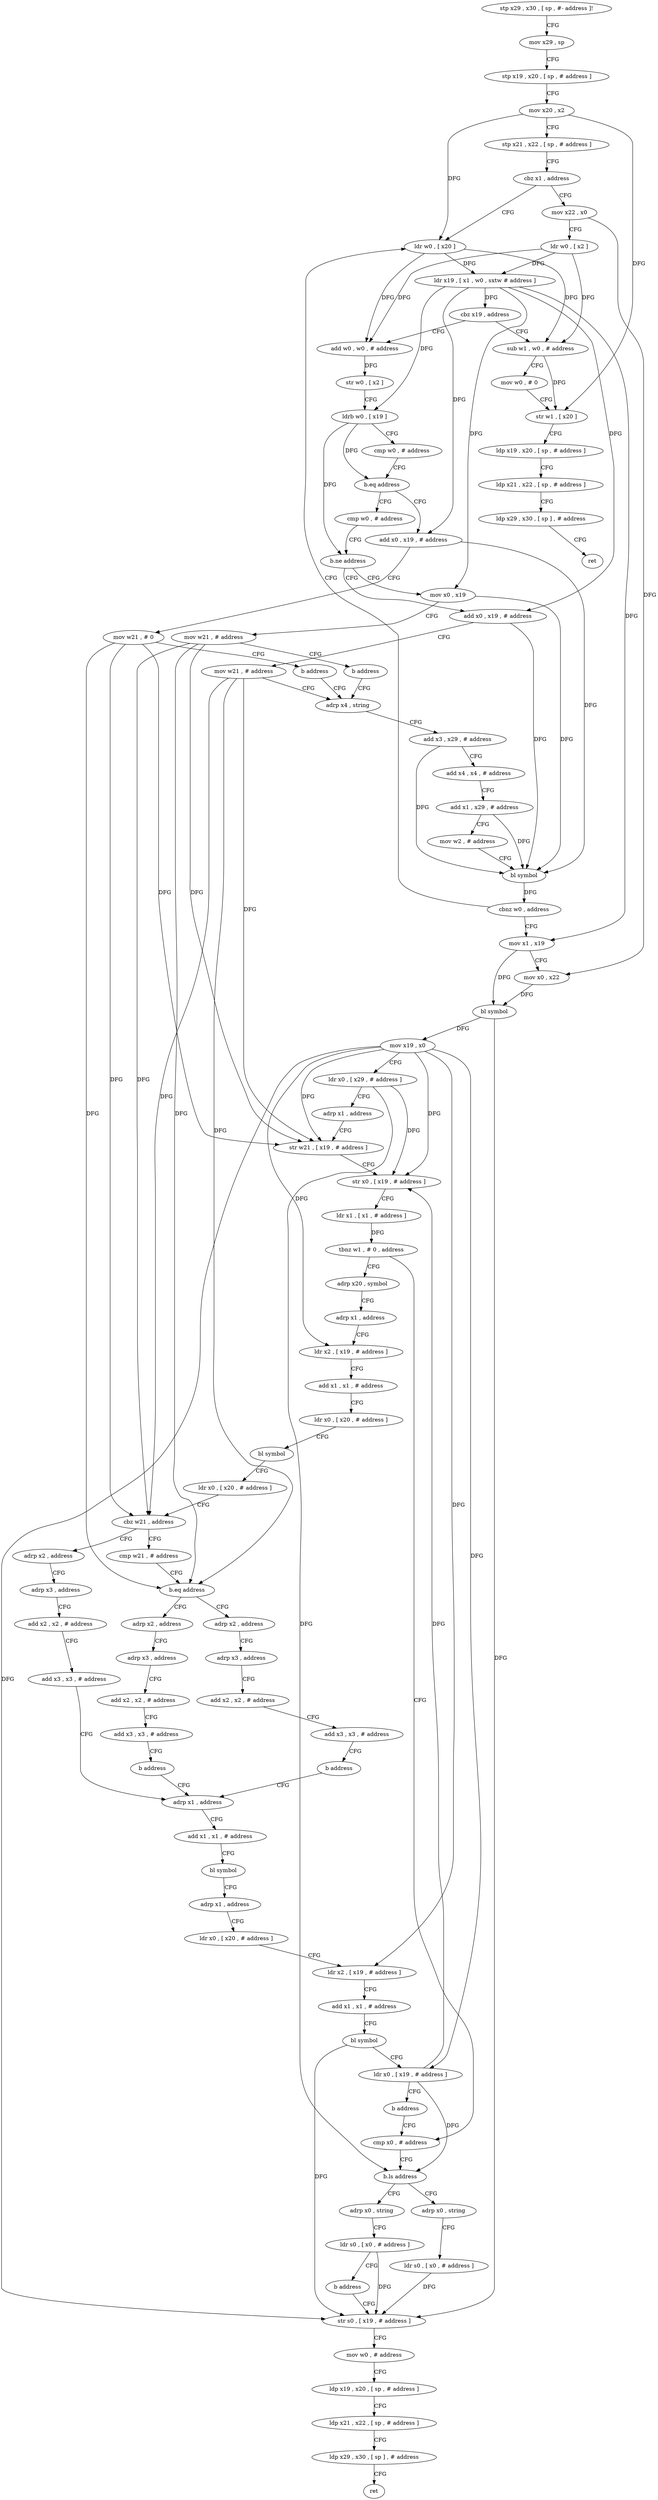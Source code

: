digraph "func" {
"4274912" [label = "stp x29 , x30 , [ sp , #- address ]!" ]
"4274916" [label = "mov x29 , sp" ]
"4274920" [label = "stp x19 , x20 , [ sp , # address ]" ]
"4274924" [label = "mov x20 , x2" ]
"4274928" [label = "stp x21 , x22 , [ sp , # address ]" ]
"4274932" [label = "cbz x1 , address" ]
"4275128" [label = "ldr w0 , [ x20 ]" ]
"4274936" [label = "mov x22 , x0" ]
"4275132" [label = "sub w1 , w0 , # address" ]
"4274940" [label = "ldr w0 , [ x2 ]" ]
"4274944" [label = "ldr x19 , [ x1 , w0 , sxtw # address ]" ]
"4274948" [label = "cbz x19 , address" ]
"4274952" [label = "add w0 , w0 , # address" ]
"4275136" [label = "mov w0 , # 0" ]
"4275140" [label = "str w1 , [ x20 ]" ]
"4275144" [label = "ldp x19 , x20 , [ sp , # address ]" ]
"4275148" [label = "ldp x21 , x22 , [ sp , # address ]" ]
"4275152" [label = "ldp x29 , x30 , [ sp ] , # address" ]
"4275156" [label = "ret" ]
"4274956" [label = "str w0 , [ x2 ]" ]
"4274960" [label = "ldrb w0 , [ x19 ]" ]
"4274964" [label = "cmp w0 , # address" ]
"4274968" [label = "b.eq address" ]
"4275096" [label = "add x0 , x19 , # address" ]
"4274972" [label = "cmp w0 , # address" ]
"4275100" [label = "mov w21 , # 0" ]
"4275104" [label = "b address" ]
"4274988" [label = "adrp x4 , string" ]
"4274976" [label = "b.ne address" ]
"4275224" [label = "mov x0 , x19" ]
"4274980" [label = "add x0 , x19 , # address" ]
"4274992" [label = "add x3 , x29 , # address" ]
"4274996" [label = "add x4 , x4 , # address" ]
"4275000" [label = "add x1 , x29 , # address" ]
"4275004" [label = "mov w2 , # address" ]
"4275008" [label = "bl symbol" ]
"4275012" [label = "cbnz w0 , address" ]
"4275016" [label = "mov x1 , x19" ]
"4275228" [label = "mov w21 , # address" ]
"4275232" [label = "b address" ]
"4274984" [label = "mov w21 , # address" ]
"4275020" [label = "mov x0 , x22" ]
"4275024" [label = "bl symbol" ]
"4275028" [label = "mov x19 , x0" ]
"4275032" [label = "ldr x0 , [ x29 , # address ]" ]
"4275036" [label = "adrp x1 , address" ]
"4275040" [label = "str w21 , [ x19 , # address ]" ]
"4275044" [label = "str x0 , [ x19 , # address ]" ]
"4275048" [label = "ldr x1 , [ x1 , # address ]" ]
"4275052" [label = "tbnz w1 , # 0 , address" ]
"4275160" [label = "adrp x20 , symbol" ]
"4275056" [label = "cmp x0 , # address" ]
"4275164" [label = "adrp x1 , address" ]
"4275168" [label = "ldr x2 , [ x19 , # address ]" ]
"4275172" [label = "add x1 , x1 , # address" ]
"4275176" [label = "ldr x0 , [ x20 , # address ]" ]
"4275180" [label = "bl symbol" ]
"4275184" [label = "ldr x0 , [ x20 , # address ]" ]
"4275188" [label = "cbz w21 , address" ]
"4275240" [label = "adrp x2 , address" ]
"4275192" [label = "cmp w21 , # address" ]
"4275060" [label = "b.ls address" ]
"4275112" [label = "adrp x0 , string" ]
"4275064" [label = "adrp x0 , string" ]
"4275244" [label = "adrp x3 , address" ]
"4275248" [label = "add x2 , x2 , # address" ]
"4275252" [label = "add x3 , x3 , # address" ]
"4275256" [label = "adrp x1 , address" ]
"4275196" [label = "b.eq address" ]
"4275296" [label = "adrp x2 , address" ]
"4275200" [label = "adrp x2 , address" ]
"4275116" [label = "ldr s0 , [ x0 , # address ]" ]
"4275120" [label = "b address" ]
"4275072" [label = "str s0 , [ x19 , # address ]" ]
"4275068" [label = "ldr s0 , [ x0 , # address ]" ]
"4275300" [label = "adrp x3 , address" ]
"4275304" [label = "add x2 , x2 , # address" ]
"4275308" [label = "add x3 , x3 , # address" ]
"4275312" [label = "b address" ]
"4275204" [label = "adrp x3 , address" ]
"4275208" [label = "add x2 , x2 , # address" ]
"4275212" [label = "add x3 , x3 , # address" ]
"4275216" [label = "b address" ]
"4275076" [label = "mov w0 , # address" ]
"4275080" [label = "ldp x19 , x20 , [ sp , # address ]" ]
"4275084" [label = "ldp x21 , x22 , [ sp , # address ]" ]
"4275088" [label = "ldp x29 , x30 , [ sp ] , # address" ]
"4275092" [label = "ret" ]
"4275260" [label = "add x1 , x1 , # address" ]
"4275264" [label = "bl symbol" ]
"4275268" [label = "adrp x1 , address" ]
"4275272" [label = "ldr x0 , [ x20 , # address ]" ]
"4275276" [label = "ldr x2 , [ x19 , # address ]" ]
"4275280" [label = "add x1 , x1 , # address" ]
"4275284" [label = "bl symbol" ]
"4275288" [label = "ldr x0 , [ x19 , # address ]" ]
"4275292" [label = "b address" ]
"4274912" -> "4274916" [ label = "CFG" ]
"4274916" -> "4274920" [ label = "CFG" ]
"4274920" -> "4274924" [ label = "CFG" ]
"4274924" -> "4274928" [ label = "CFG" ]
"4274924" -> "4275128" [ label = "DFG" ]
"4274924" -> "4275140" [ label = "DFG" ]
"4274928" -> "4274932" [ label = "CFG" ]
"4274932" -> "4275128" [ label = "CFG" ]
"4274932" -> "4274936" [ label = "CFG" ]
"4275128" -> "4275132" [ label = "DFG" ]
"4275128" -> "4274944" [ label = "DFG" ]
"4275128" -> "4274952" [ label = "DFG" ]
"4274936" -> "4274940" [ label = "CFG" ]
"4274936" -> "4275020" [ label = "DFG" ]
"4275132" -> "4275136" [ label = "CFG" ]
"4275132" -> "4275140" [ label = "DFG" ]
"4274940" -> "4274944" [ label = "DFG" ]
"4274940" -> "4275132" [ label = "DFG" ]
"4274940" -> "4274952" [ label = "DFG" ]
"4274944" -> "4274948" [ label = "DFG" ]
"4274944" -> "4274960" [ label = "DFG" ]
"4274944" -> "4275096" [ label = "DFG" ]
"4274944" -> "4275224" [ label = "DFG" ]
"4274944" -> "4274980" [ label = "DFG" ]
"4274944" -> "4275016" [ label = "DFG" ]
"4274948" -> "4275132" [ label = "CFG" ]
"4274948" -> "4274952" [ label = "CFG" ]
"4274952" -> "4274956" [ label = "DFG" ]
"4275136" -> "4275140" [ label = "CFG" ]
"4275140" -> "4275144" [ label = "CFG" ]
"4275144" -> "4275148" [ label = "CFG" ]
"4275148" -> "4275152" [ label = "CFG" ]
"4275152" -> "4275156" [ label = "CFG" ]
"4274956" -> "4274960" [ label = "CFG" ]
"4274960" -> "4274964" [ label = "CFG" ]
"4274960" -> "4274968" [ label = "DFG" ]
"4274960" -> "4274976" [ label = "DFG" ]
"4274964" -> "4274968" [ label = "CFG" ]
"4274968" -> "4275096" [ label = "CFG" ]
"4274968" -> "4274972" [ label = "CFG" ]
"4275096" -> "4275100" [ label = "CFG" ]
"4275096" -> "4275008" [ label = "DFG" ]
"4274972" -> "4274976" [ label = "CFG" ]
"4275100" -> "4275104" [ label = "CFG" ]
"4275100" -> "4275040" [ label = "DFG" ]
"4275100" -> "4275188" [ label = "DFG" ]
"4275100" -> "4275196" [ label = "DFG" ]
"4275104" -> "4274988" [ label = "CFG" ]
"4274988" -> "4274992" [ label = "CFG" ]
"4274976" -> "4275224" [ label = "CFG" ]
"4274976" -> "4274980" [ label = "CFG" ]
"4275224" -> "4275228" [ label = "CFG" ]
"4275224" -> "4275008" [ label = "DFG" ]
"4274980" -> "4274984" [ label = "CFG" ]
"4274980" -> "4275008" [ label = "DFG" ]
"4274992" -> "4274996" [ label = "CFG" ]
"4274992" -> "4275008" [ label = "DFG" ]
"4274996" -> "4275000" [ label = "CFG" ]
"4275000" -> "4275004" [ label = "CFG" ]
"4275000" -> "4275008" [ label = "DFG" ]
"4275004" -> "4275008" [ label = "CFG" ]
"4275008" -> "4275012" [ label = "DFG" ]
"4275012" -> "4275128" [ label = "CFG" ]
"4275012" -> "4275016" [ label = "CFG" ]
"4275016" -> "4275020" [ label = "CFG" ]
"4275016" -> "4275024" [ label = "DFG" ]
"4275228" -> "4275232" [ label = "CFG" ]
"4275228" -> "4275040" [ label = "DFG" ]
"4275228" -> "4275188" [ label = "DFG" ]
"4275228" -> "4275196" [ label = "DFG" ]
"4275232" -> "4274988" [ label = "CFG" ]
"4274984" -> "4274988" [ label = "CFG" ]
"4274984" -> "4275040" [ label = "DFG" ]
"4274984" -> "4275188" [ label = "DFG" ]
"4274984" -> "4275196" [ label = "DFG" ]
"4275020" -> "4275024" [ label = "DFG" ]
"4275024" -> "4275028" [ label = "DFG" ]
"4275024" -> "4275072" [ label = "DFG" ]
"4275028" -> "4275032" [ label = "CFG" ]
"4275028" -> "4275040" [ label = "DFG" ]
"4275028" -> "4275044" [ label = "DFG" ]
"4275028" -> "4275168" [ label = "DFG" ]
"4275028" -> "4275276" [ label = "DFG" ]
"4275028" -> "4275288" [ label = "DFG" ]
"4275028" -> "4275072" [ label = "DFG" ]
"4275032" -> "4275036" [ label = "CFG" ]
"4275032" -> "4275044" [ label = "DFG" ]
"4275032" -> "4275060" [ label = "DFG" ]
"4275036" -> "4275040" [ label = "CFG" ]
"4275040" -> "4275044" [ label = "CFG" ]
"4275044" -> "4275048" [ label = "CFG" ]
"4275048" -> "4275052" [ label = "DFG" ]
"4275052" -> "4275160" [ label = "CFG" ]
"4275052" -> "4275056" [ label = "CFG" ]
"4275160" -> "4275164" [ label = "CFG" ]
"4275056" -> "4275060" [ label = "CFG" ]
"4275164" -> "4275168" [ label = "CFG" ]
"4275168" -> "4275172" [ label = "CFG" ]
"4275172" -> "4275176" [ label = "CFG" ]
"4275176" -> "4275180" [ label = "CFG" ]
"4275180" -> "4275184" [ label = "CFG" ]
"4275184" -> "4275188" [ label = "CFG" ]
"4275188" -> "4275240" [ label = "CFG" ]
"4275188" -> "4275192" [ label = "CFG" ]
"4275240" -> "4275244" [ label = "CFG" ]
"4275192" -> "4275196" [ label = "CFG" ]
"4275060" -> "4275112" [ label = "CFG" ]
"4275060" -> "4275064" [ label = "CFG" ]
"4275112" -> "4275116" [ label = "CFG" ]
"4275064" -> "4275068" [ label = "CFG" ]
"4275244" -> "4275248" [ label = "CFG" ]
"4275248" -> "4275252" [ label = "CFG" ]
"4275252" -> "4275256" [ label = "CFG" ]
"4275256" -> "4275260" [ label = "CFG" ]
"4275196" -> "4275296" [ label = "CFG" ]
"4275196" -> "4275200" [ label = "CFG" ]
"4275296" -> "4275300" [ label = "CFG" ]
"4275200" -> "4275204" [ label = "CFG" ]
"4275116" -> "4275120" [ label = "CFG" ]
"4275116" -> "4275072" [ label = "DFG" ]
"4275120" -> "4275072" [ label = "CFG" ]
"4275072" -> "4275076" [ label = "CFG" ]
"4275068" -> "4275072" [ label = "DFG" ]
"4275300" -> "4275304" [ label = "CFG" ]
"4275304" -> "4275308" [ label = "CFG" ]
"4275308" -> "4275312" [ label = "CFG" ]
"4275312" -> "4275256" [ label = "CFG" ]
"4275204" -> "4275208" [ label = "CFG" ]
"4275208" -> "4275212" [ label = "CFG" ]
"4275212" -> "4275216" [ label = "CFG" ]
"4275216" -> "4275256" [ label = "CFG" ]
"4275076" -> "4275080" [ label = "CFG" ]
"4275080" -> "4275084" [ label = "CFG" ]
"4275084" -> "4275088" [ label = "CFG" ]
"4275088" -> "4275092" [ label = "CFG" ]
"4275260" -> "4275264" [ label = "CFG" ]
"4275264" -> "4275268" [ label = "CFG" ]
"4275268" -> "4275272" [ label = "CFG" ]
"4275272" -> "4275276" [ label = "CFG" ]
"4275276" -> "4275280" [ label = "CFG" ]
"4275280" -> "4275284" [ label = "CFG" ]
"4275284" -> "4275288" [ label = "CFG" ]
"4275284" -> "4275072" [ label = "DFG" ]
"4275288" -> "4275292" [ label = "CFG" ]
"4275288" -> "4275044" [ label = "DFG" ]
"4275288" -> "4275060" [ label = "DFG" ]
"4275292" -> "4275056" [ label = "CFG" ]
}
